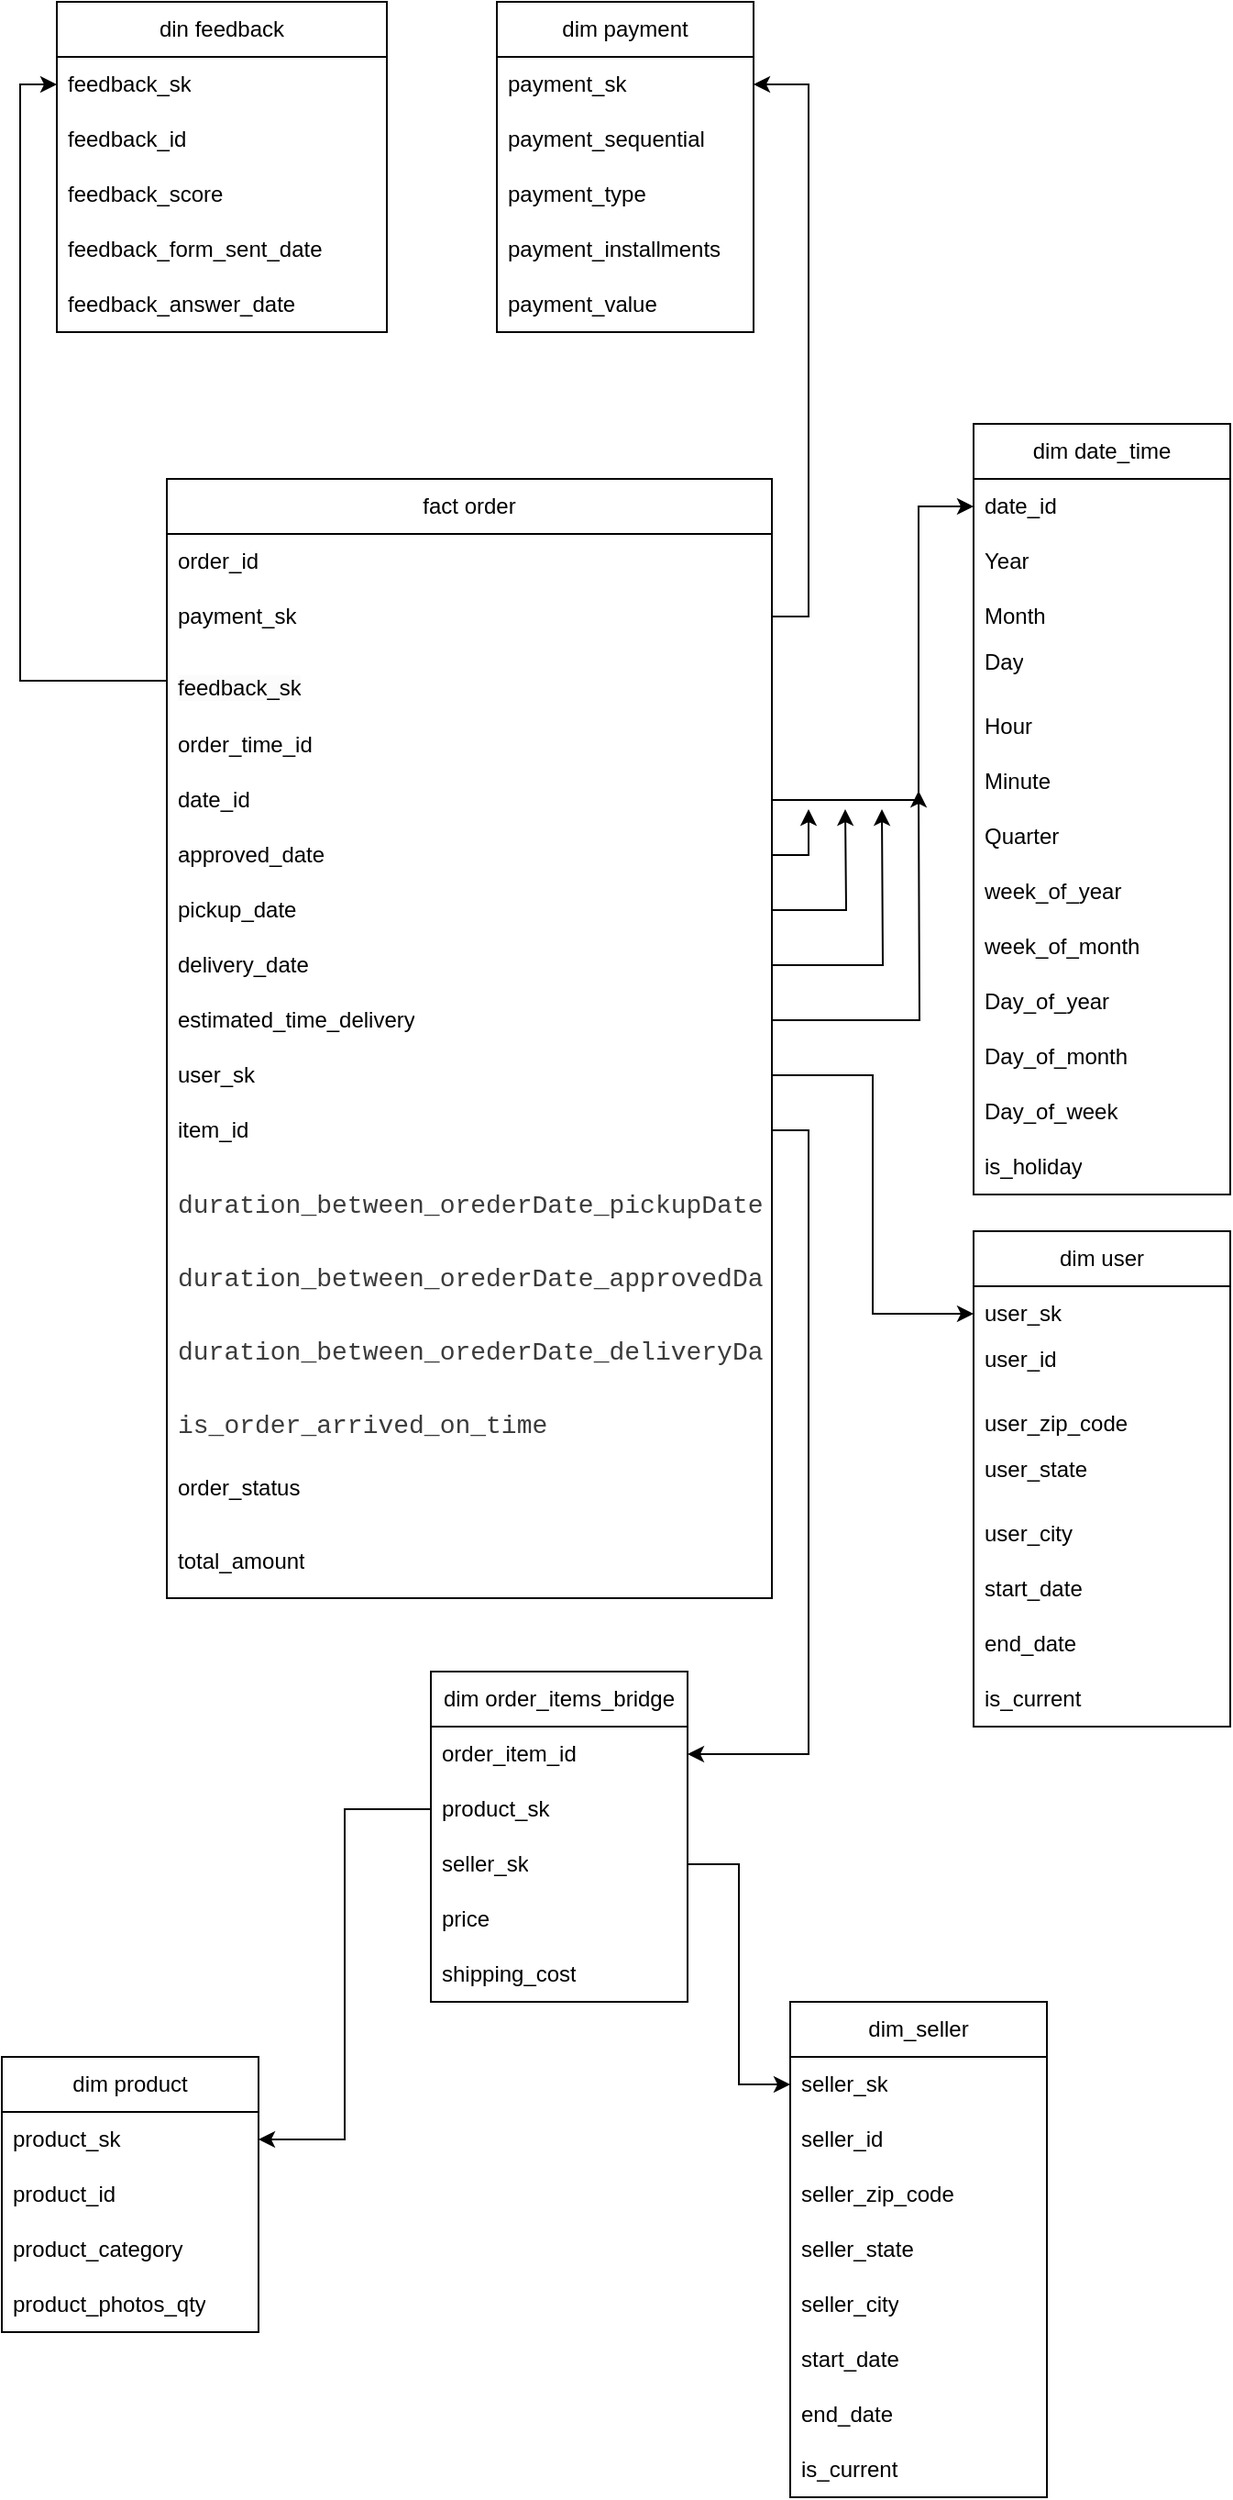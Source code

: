 <mxfile version="24.2.5" type="device">
  <diagram id="C5RBs43oDa-KdzZeNtuy" name="Page-1">
    <mxGraphModel dx="1433" dy="699" grid="1" gridSize="10" guides="1" tooltips="1" connect="1" arrows="1" fold="1" page="1" pageScale="1" pageWidth="827" pageHeight="1169" math="0" shadow="0">
      <root>
        <mxCell id="WIyWlLk6GJQsqaUBKTNV-0" />
        <mxCell id="WIyWlLk6GJQsqaUBKTNV-1" parent="WIyWlLk6GJQsqaUBKTNV-0" />
        <mxCell id="vxMjLgiI8mAMPD8mgiXQ-9" value="dim date_time" style="swimlane;fontStyle=0;childLayout=stackLayout;horizontal=1;startSize=30;horizontalStack=0;resizeParent=1;resizeParentMax=0;resizeLast=0;collapsible=1;marginBottom=0;whiteSpace=wrap;html=1;" vertex="1" parent="WIyWlLk6GJQsqaUBKTNV-1">
          <mxGeometry x="570" y="250" width="140" height="420" as="geometry" />
        </mxCell>
        <mxCell id="vxMjLgiI8mAMPD8mgiXQ-10" value="date_id" style="text;strokeColor=none;fillColor=none;align=left;verticalAlign=middle;spacingLeft=4;spacingRight=4;overflow=hidden;points=[[0,0.5],[1,0.5]];portConstraint=eastwest;rotatable=0;whiteSpace=wrap;html=1;" vertex="1" parent="vxMjLgiI8mAMPD8mgiXQ-9">
          <mxGeometry y="30" width="140" height="30" as="geometry" />
        </mxCell>
        <mxCell id="vxMjLgiI8mAMPD8mgiXQ-11" value="Year" style="text;strokeColor=none;fillColor=none;align=left;verticalAlign=middle;spacingLeft=4;spacingRight=4;overflow=hidden;points=[[0,0.5],[1,0.5]];portConstraint=eastwest;rotatable=0;whiteSpace=wrap;html=1;" vertex="1" parent="vxMjLgiI8mAMPD8mgiXQ-9">
          <mxGeometry y="60" width="140" height="30" as="geometry" />
        </mxCell>
        <mxCell id="vxMjLgiI8mAMPD8mgiXQ-12" value="Month" style="text;strokeColor=none;fillColor=none;align=left;verticalAlign=middle;spacingLeft=4;spacingRight=4;overflow=hidden;points=[[0,0.5],[1,0.5]];portConstraint=eastwest;rotatable=0;whiteSpace=wrap;html=1;" vertex="1" parent="vxMjLgiI8mAMPD8mgiXQ-9">
          <mxGeometry y="90" width="140" height="30" as="geometry" />
        </mxCell>
        <mxCell id="vxMjLgiI8mAMPD8mgiXQ-13" value="Day&lt;div&gt;&lt;br&gt;&lt;/div&gt;" style="text;strokeColor=none;fillColor=none;align=left;verticalAlign=middle;spacingLeft=4;spacingRight=4;overflow=hidden;points=[[0,0.5],[1,0.5]];portConstraint=eastwest;rotatable=0;whiteSpace=wrap;html=1;" vertex="1" parent="vxMjLgiI8mAMPD8mgiXQ-9">
          <mxGeometry y="120" width="140" height="30" as="geometry" />
        </mxCell>
        <mxCell id="vxMjLgiI8mAMPD8mgiXQ-157" value="Hour" style="text;strokeColor=none;fillColor=none;align=left;verticalAlign=middle;spacingLeft=4;spacingRight=4;overflow=hidden;points=[[0,0.5],[1,0.5]];portConstraint=eastwest;rotatable=0;whiteSpace=wrap;html=1;" vertex="1" parent="vxMjLgiI8mAMPD8mgiXQ-9">
          <mxGeometry y="150" width="140" height="30" as="geometry" />
        </mxCell>
        <mxCell id="vxMjLgiI8mAMPD8mgiXQ-158" value="Minute" style="text;strokeColor=none;fillColor=none;align=left;verticalAlign=middle;spacingLeft=4;spacingRight=4;overflow=hidden;points=[[0,0.5],[1,0.5]];portConstraint=eastwest;rotatable=0;whiteSpace=wrap;html=1;" vertex="1" parent="vxMjLgiI8mAMPD8mgiXQ-9">
          <mxGeometry y="180" width="140" height="30" as="geometry" />
        </mxCell>
        <mxCell id="vxMjLgiI8mAMPD8mgiXQ-14" value="Quarter" style="text;strokeColor=none;fillColor=none;align=left;verticalAlign=middle;spacingLeft=4;spacingRight=4;overflow=hidden;points=[[0,0.5],[1,0.5]];portConstraint=eastwest;rotatable=0;whiteSpace=wrap;html=1;" vertex="1" parent="vxMjLgiI8mAMPD8mgiXQ-9">
          <mxGeometry y="210" width="140" height="30" as="geometry" />
        </mxCell>
        <mxCell id="vxMjLgiI8mAMPD8mgiXQ-19" value="week_of_year" style="text;strokeColor=none;fillColor=none;align=left;verticalAlign=middle;spacingLeft=4;spacingRight=4;overflow=hidden;points=[[0,0.5],[1,0.5]];portConstraint=eastwest;rotatable=0;whiteSpace=wrap;html=1;" vertex="1" parent="vxMjLgiI8mAMPD8mgiXQ-9">
          <mxGeometry y="240" width="140" height="30" as="geometry" />
        </mxCell>
        <mxCell id="vxMjLgiI8mAMPD8mgiXQ-20" value="week_of_month" style="text;strokeColor=none;fillColor=none;align=left;verticalAlign=middle;spacingLeft=4;spacingRight=4;overflow=hidden;points=[[0,0.5],[1,0.5]];portConstraint=eastwest;rotatable=0;whiteSpace=wrap;html=1;" vertex="1" parent="vxMjLgiI8mAMPD8mgiXQ-9">
          <mxGeometry y="270" width="140" height="30" as="geometry" />
        </mxCell>
        <mxCell id="vxMjLgiI8mAMPD8mgiXQ-21" value="Day_of_year" style="text;strokeColor=none;fillColor=none;align=left;verticalAlign=middle;spacingLeft=4;spacingRight=4;overflow=hidden;points=[[0,0.5],[1,0.5]];portConstraint=eastwest;rotatable=0;whiteSpace=wrap;html=1;" vertex="1" parent="vxMjLgiI8mAMPD8mgiXQ-9">
          <mxGeometry y="300" width="140" height="30" as="geometry" />
        </mxCell>
        <mxCell id="vxMjLgiI8mAMPD8mgiXQ-15" value="Day_of_month" style="text;strokeColor=none;fillColor=none;align=left;verticalAlign=middle;spacingLeft=4;spacingRight=4;overflow=hidden;points=[[0,0.5],[1,0.5]];portConstraint=eastwest;rotatable=0;whiteSpace=wrap;html=1;" vertex="1" parent="vxMjLgiI8mAMPD8mgiXQ-9">
          <mxGeometry y="330" width="140" height="30" as="geometry" />
        </mxCell>
        <mxCell id="vxMjLgiI8mAMPD8mgiXQ-16" value="Day_of_week" style="text;strokeColor=none;fillColor=none;align=left;verticalAlign=middle;spacingLeft=4;spacingRight=4;overflow=hidden;points=[[0,0.5],[1,0.5]];portConstraint=eastwest;rotatable=0;whiteSpace=wrap;html=1;" vertex="1" parent="vxMjLgiI8mAMPD8mgiXQ-9">
          <mxGeometry y="360" width="140" height="30" as="geometry" />
        </mxCell>
        <mxCell id="vxMjLgiI8mAMPD8mgiXQ-17" value="is_holiday" style="text;strokeColor=none;fillColor=none;align=left;verticalAlign=middle;spacingLeft=4;spacingRight=4;overflow=hidden;points=[[0,0.5],[1,0.5]];portConstraint=eastwest;rotatable=0;whiteSpace=wrap;html=1;" vertex="1" parent="vxMjLgiI8mAMPD8mgiXQ-9">
          <mxGeometry y="390" width="140" height="30" as="geometry" />
        </mxCell>
        <mxCell id="vxMjLgiI8mAMPD8mgiXQ-22" value="dim payment" style="swimlane;fontStyle=0;childLayout=stackLayout;horizontal=1;startSize=30;horizontalStack=0;resizeParent=1;resizeParentMax=0;resizeLast=0;collapsible=1;marginBottom=0;whiteSpace=wrap;html=1;" vertex="1" parent="WIyWlLk6GJQsqaUBKTNV-1">
          <mxGeometry x="310" y="20" width="140" height="180" as="geometry" />
        </mxCell>
        <mxCell id="vxMjLgiI8mAMPD8mgiXQ-23" value="payment_sk" style="text;strokeColor=none;fillColor=none;align=left;verticalAlign=middle;spacingLeft=4;spacingRight=4;overflow=hidden;points=[[0,0.5],[1,0.5]];portConstraint=eastwest;rotatable=0;whiteSpace=wrap;html=1;" vertex="1" parent="vxMjLgiI8mAMPD8mgiXQ-22">
          <mxGeometry y="30" width="140" height="30" as="geometry" />
        </mxCell>
        <mxCell id="vxMjLgiI8mAMPD8mgiXQ-24" value="payment_sequential" style="text;strokeColor=none;fillColor=none;align=left;verticalAlign=middle;spacingLeft=4;spacingRight=4;overflow=hidden;points=[[0,0.5],[1,0.5]];portConstraint=eastwest;rotatable=0;whiteSpace=wrap;html=1;" vertex="1" parent="vxMjLgiI8mAMPD8mgiXQ-22">
          <mxGeometry y="60" width="140" height="30" as="geometry" />
        </mxCell>
        <mxCell id="vxMjLgiI8mAMPD8mgiXQ-25" value="payment_type" style="text;strokeColor=none;fillColor=none;align=left;verticalAlign=middle;spacingLeft=4;spacingRight=4;overflow=hidden;points=[[0,0.5],[1,0.5]];portConstraint=eastwest;rotatable=0;whiteSpace=wrap;html=1;" vertex="1" parent="vxMjLgiI8mAMPD8mgiXQ-22">
          <mxGeometry y="90" width="140" height="30" as="geometry" />
        </mxCell>
        <mxCell id="vxMjLgiI8mAMPD8mgiXQ-29" value="payment_installments" style="text;strokeColor=none;fillColor=none;align=left;verticalAlign=middle;spacingLeft=4;spacingRight=4;overflow=hidden;points=[[0,0.5],[1,0.5]];portConstraint=eastwest;rotatable=0;whiteSpace=wrap;html=1;" vertex="1" parent="vxMjLgiI8mAMPD8mgiXQ-22">
          <mxGeometry y="120" width="140" height="30" as="geometry" />
        </mxCell>
        <mxCell id="vxMjLgiI8mAMPD8mgiXQ-30" value="payment_value" style="text;strokeColor=none;fillColor=none;align=left;verticalAlign=middle;spacingLeft=4;spacingRight=4;overflow=hidden;points=[[0,0.5],[1,0.5]];portConstraint=eastwest;rotatable=0;whiteSpace=wrap;html=1;" vertex="1" parent="vxMjLgiI8mAMPD8mgiXQ-22">
          <mxGeometry y="150" width="140" height="30" as="geometry" />
        </mxCell>
        <mxCell id="vxMjLgiI8mAMPD8mgiXQ-32" value="dim user" style="swimlane;fontStyle=0;childLayout=stackLayout;horizontal=1;startSize=30;horizontalStack=0;resizeParent=1;resizeParentMax=0;resizeLast=0;collapsible=1;marginBottom=0;whiteSpace=wrap;html=1;" vertex="1" parent="WIyWlLk6GJQsqaUBKTNV-1">
          <mxGeometry x="570" y="690" width="140" height="270" as="geometry" />
        </mxCell>
        <mxCell id="vxMjLgiI8mAMPD8mgiXQ-55" style="edgeStyle=orthogonalEdgeStyle;rounded=0;orthogonalLoop=1;jettySize=auto;html=1;exitX=0;exitY=0.5;exitDx=0;exitDy=0;entryX=0;entryY=0.5;entryDx=0;entryDy=0;" edge="1" parent="vxMjLgiI8mAMPD8mgiXQ-32" source="vxMjLgiI8mAMPD8mgiXQ-33" target="vxMjLgiI8mAMPD8mgiXQ-33">
          <mxGeometry relative="1" as="geometry">
            <mxPoint x="-50" y="45" as="targetPoint" />
          </mxGeometry>
        </mxCell>
        <mxCell id="vxMjLgiI8mAMPD8mgiXQ-33" value="user_sk" style="text;strokeColor=none;fillColor=none;align=left;verticalAlign=middle;spacingLeft=4;spacingRight=4;overflow=hidden;points=[[0,0.5],[1,0.5]];portConstraint=eastwest;rotatable=0;whiteSpace=wrap;html=1;" vertex="1" parent="vxMjLgiI8mAMPD8mgiXQ-32">
          <mxGeometry y="30" width="140" height="30" as="geometry" />
        </mxCell>
        <mxCell id="vxMjLgiI8mAMPD8mgiXQ-34" value="user_id&lt;div&gt;&lt;br&gt;&lt;/div&gt;" style="text;strokeColor=none;fillColor=none;align=left;verticalAlign=middle;spacingLeft=4;spacingRight=4;overflow=hidden;points=[[0,0.5],[1,0.5]];portConstraint=eastwest;rotatable=0;whiteSpace=wrap;html=1;" vertex="1" parent="vxMjLgiI8mAMPD8mgiXQ-32">
          <mxGeometry y="60" width="140" height="30" as="geometry" />
        </mxCell>
        <mxCell id="vxMjLgiI8mAMPD8mgiXQ-35" value="user_zip_code" style="text;strokeColor=none;fillColor=none;align=left;verticalAlign=middle;spacingLeft=4;spacingRight=4;overflow=hidden;points=[[0,0.5],[1,0.5]];portConstraint=eastwest;rotatable=0;whiteSpace=wrap;html=1;" vertex="1" parent="vxMjLgiI8mAMPD8mgiXQ-32">
          <mxGeometry y="90" width="140" height="30" as="geometry" />
        </mxCell>
        <mxCell id="vxMjLgiI8mAMPD8mgiXQ-36" value="user_state&lt;div&gt;&lt;br&gt;&lt;/div&gt;" style="text;strokeColor=none;fillColor=none;align=left;verticalAlign=middle;spacingLeft=4;spacingRight=4;overflow=hidden;points=[[0,0.5],[1,0.5]];portConstraint=eastwest;rotatable=0;whiteSpace=wrap;html=1;" vertex="1" parent="vxMjLgiI8mAMPD8mgiXQ-32">
          <mxGeometry y="120" width="140" height="30" as="geometry" />
        </mxCell>
        <mxCell id="vxMjLgiI8mAMPD8mgiXQ-63" value="user_city" style="text;strokeColor=none;fillColor=none;align=left;verticalAlign=middle;spacingLeft=4;spacingRight=4;overflow=hidden;points=[[0,0.5],[1,0.5]];portConstraint=eastwest;rotatable=0;whiteSpace=wrap;html=1;" vertex="1" parent="vxMjLgiI8mAMPD8mgiXQ-32">
          <mxGeometry y="150" width="140" height="30" as="geometry" />
        </mxCell>
        <mxCell id="vxMjLgiI8mAMPD8mgiXQ-37" value="start_date" style="text;strokeColor=none;fillColor=none;align=left;verticalAlign=middle;spacingLeft=4;spacingRight=4;overflow=hidden;points=[[0,0.5],[1,0.5]];portConstraint=eastwest;rotatable=0;whiteSpace=wrap;html=1;" vertex="1" parent="vxMjLgiI8mAMPD8mgiXQ-32">
          <mxGeometry y="180" width="140" height="30" as="geometry" />
        </mxCell>
        <mxCell id="vxMjLgiI8mAMPD8mgiXQ-38" value="end_date" style="text;strokeColor=none;fillColor=none;align=left;verticalAlign=middle;spacingLeft=4;spacingRight=4;overflow=hidden;points=[[0,0.5],[1,0.5]];portConstraint=eastwest;rotatable=0;whiteSpace=wrap;html=1;" vertex="1" parent="vxMjLgiI8mAMPD8mgiXQ-32">
          <mxGeometry y="210" width="140" height="30" as="geometry" />
        </mxCell>
        <mxCell id="vxMjLgiI8mAMPD8mgiXQ-39" value="is_current" style="text;strokeColor=none;fillColor=none;align=left;verticalAlign=middle;spacingLeft=4;spacingRight=4;overflow=hidden;points=[[0,0.5],[1,0.5]];portConstraint=eastwest;rotatable=0;whiteSpace=wrap;html=1;" vertex="1" parent="vxMjLgiI8mAMPD8mgiXQ-32">
          <mxGeometry y="240" width="140" height="30" as="geometry" />
        </mxCell>
        <mxCell id="vxMjLgiI8mAMPD8mgiXQ-44" value="fact order" style="swimlane;fontStyle=0;childLayout=stackLayout;horizontal=1;startSize=30;horizontalStack=0;resizeParent=1;resizeParentMax=0;resizeLast=0;collapsible=1;marginBottom=0;whiteSpace=wrap;html=1;" vertex="1" parent="WIyWlLk6GJQsqaUBKTNV-1">
          <mxGeometry x="130" y="280" width="330" height="610" as="geometry" />
        </mxCell>
        <mxCell id="vxMjLgiI8mAMPD8mgiXQ-45" value="order_id" style="text;strokeColor=none;fillColor=none;align=left;verticalAlign=middle;spacingLeft=4;spacingRight=4;overflow=hidden;points=[[0,0.5],[1,0.5]];portConstraint=eastwest;rotatable=0;whiteSpace=wrap;html=1;" vertex="1" parent="vxMjLgiI8mAMPD8mgiXQ-44">
          <mxGeometry y="30" width="330" height="30" as="geometry" />
        </mxCell>
        <mxCell id="vxMjLgiI8mAMPD8mgiXQ-136" value="payment_sk" style="text;strokeColor=none;fillColor=none;align=left;verticalAlign=middle;spacingLeft=4;spacingRight=4;overflow=hidden;points=[[0,0.5],[1,0.5]];portConstraint=eastwest;rotatable=0;whiteSpace=wrap;html=1;" vertex="1" parent="vxMjLgiI8mAMPD8mgiXQ-44">
          <mxGeometry y="60" width="330" height="30" as="geometry" />
        </mxCell>
        <mxCell id="vxMjLgiI8mAMPD8mgiXQ-49" value="&#xa;&lt;span style=&quot;color: rgb(0, 0, 0); font-family: Helvetica; font-size: 12px; font-style: normal; font-variant-ligatures: normal; font-variant-caps: normal; font-weight: 400; letter-spacing: normal; orphans: 2; text-align: left; text-indent: 0px; text-transform: none; widows: 2; word-spacing: 0px; -webkit-text-stroke-width: 0px; white-space: normal; background-color: rgb(251, 251, 251); text-decoration-thickness: initial; text-decoration-style: initial; text-decoration-color: initial; display: inline !important; float: none;&quot;&gt;feedback_sk&lt;/span&gt;&#xa;&#xa;" style="text;strokeColor=none;fillColor=none;align=left;verticalAlign=middle;spacingLeft=4;spacingRight=4;overflow=hidden;points=[[0,0.5],[1,0.5]];portConstraint=eastwest;rotatable=0;whiteSpace=wrap;html=1;" vertex="1" parent="vxMjLgiI8mAMPD8mgiXQ-44">
          <mxGeometry y="90" width="330" height="40" as="geometry" />
        </mxCell>
        <mxCell id="vxMjLgiI8mAMPD8mgiXQ-138" value="order_time_id" style="text;strokeColor=none;fillColor=none;align=left;verticalAlign=middle;spacingLeft=4;spacingRight=4;overflow=hidden;points=[[0,0.5],[1,0.5]];portConstraint=eastwest;rotatable=0;whiteSpace=wrap;html=1;" vertex="1" parent="vxMjLgiI8mAMPD8mgiXQ-44">
          <mxGeometry y="130" width="330" height="30" as="geometry" />
        </mxCell>
        <mxCell id="vxMjLgiI8mAMPD8mgiXQ-66" value="date_id" style="text;strokeColor=none;fillColor=none;align=left;verticalAlign=middle;spacingLeft=4;spacingRight=4;overflow=hidden;points=[[0,0.5],[1,0.5]];portConstraint=eastwest;rotatable=0;whiteSpace=wrap;html=1;" vertex="1" parent="vxMjLgiI8mAMPD8mgiXQ-44">
          <mxGeometry y="160" width="330" height="30" as="geometry" />
        </mxCell>
        <mxCell id="vxMjLgiI8mAMPD8mgiXQ-149" style="edgeStyle=orthogonalEdgeStyle;rounded=0;orthogonalLoop=1;jettySize=auto;html=1;exitX=1;exitY=0.5;exitDx=0;exitDy=0;" edge="1" parent="vxMjLgiI8mAMPD8mgiXQ-44" source="vxMjLgiI8mAMPD8mgiXQ-67">
          <mxGeometry relative="1" as="geometry">
            <mxPoint x="350" y="180" as="targetPoint" />
          </mxGeometry>
        </mxCell>
        <mxCell id="vxMjLgiI8mAMPD8mgiXQ-67" value="approved_date" style="text;strokeColor=none;fillColor=none;align=left;verticalAlign=middle;spacingLeft=4;spacingRight=4;overflow=hidden;points=[[0,0.5],[1,0.5]];portConstraint=eastwest;rotatable=0;whiteSpace=wrap;html=1;" vertex="1" parent="vxMjLgiI8mAMPD8mgiXQ-44">
          <mxGeometry y="190" width="330" height="30" as="geometry" />
        </mxCell>
        <mxCell id="vxMjLgiI8mAMPD8mgiXQ-150" style="edgeStyle=orthogonalEdgeStyle;rounded=0;orthogonalLoop=1;jettySize=auto;html=1;exitX=1;exitY=0.5;exitDx=0;exitDy=0;" edge="1" parent="vxMjLgiI8mAMPD8mgiXQ-44" source="vxMjLgiI8mAMPD8mgiXQ-70">
          <mxGeometry relative="1" as="geometry">
            <mxPoint x="370" y="180" as="targetPoint" />
          </mxGeometry>
        </mxCell>
        <mxCell id="vxMjLgiI8mAMPD8mgiXQ-70" value="pickup_date" style="text;strokeColor=none;fillColor=none;align=left;verticalAlign=middle;spacingLeft=4;spacingRight=4;overflow=hidden;points=[[0,0.5],[1,0.5]];portConstraint=eastwest;rotatable=0;whiteSpace=wrap;html=1;" vertex="1" parent="vxMjLgiI8mAMPD8mgiXQ-44">
          <mxGeometry y="220" width="330" height="30" as="geometry" />
        </mxCell>
        <mxCell id="vxMjLgiI8mAMPD8mgiXQ-151" style="edgeStyle=orthogonalEdgeStyle;rounded=0;orthogonalLoop=1;jettySize=auto;html=1;exitX=1;exitY=0.5;exitDx=0;exitDy=0;" edge="1" parent="vxMjLgiI8mAMPD8mgiXQ-44" source="vxMjLgiI8mAMPD8mgiXQ-71">
          <mxGeometry relative="1" as="geometry">
            <mxPoint x="390" y="180" as="targetPoint" />
          </mxGeometry>
        </mxCell>
        <mxCell id="vxMjLgiI8mAMPD8mgiXQ-71" value="delivery_date" style="text;strokeColor=none;fillColor=none;align=left;verticalAlign=middle;spacingLeft=4;spacingRight=4;overflow=hidden;points=[[0,0.5],[1,0.5]];portConstraint=eastwest;rotatable=0;whiteSpace=wrap;html=1;" vertex="1" parent="vxMjLgiI8mAMPD8mgiXQ-44">
          <mxGeometry y="250" width="330" height="30" as="geometry" />
        </mxCell>
        <mxCell id="vxMjLgiI8mAMPD8mgiXQ-152" style="edgeStyle=orthogonalEdgeStyle;rounded=0;orthogonalLoop=1;jettySize=auto;html=1;exitX=1;exitY=0.5;exitDx=0;exitDy=0;" edge="1" parent="vxMjLgiI8mAMPD8mgiXQ-44" source="vxMjLgiI8mAMPD8mgiXQ-72">
          <mxGeometry relative="1" as="geometry">
            <mxPoint x="410" y="170" as="targetPoint" />
          </mxGeometry>
        </mxCell>
        <mxCell id="vxMjLgiI8mAMPD8mgiXQ-72" value="estimated_time_delivery" style="text;strokeColor=none;fillColor=none;align=left;verticalAlign=middle;spacingLeft=4;spacingRight=4;overflow=hidden;points=[[0,0.5],[1,0.5]];portConstraint=eastwest;rotatable=0;whiteSpace=wrap;html=1;" vertex="1" parent="vxMjLgiI8mAMPD8mgiXQ-44">
          <mxGeometry y="280" width="330" height="30" as="geometry" />
        </mxCell>
        <mxCell id="vxMjLgiI8mAMPD8mgiXQ-48" value="user_sk" style="text;strokeColor=none;fillColor=none;align=left;verticalAlign=middle;spacingLeft=4;spacingRight=4;overflow=hidden;points=[[0,0.5],[1,0.5]];portConstraint=eastwest;rotatable=0;whiteSpace=wrap;html=1;" vertex="1" parent="vxMjLgiI8mAMPD8mgiXQ-44">
          <mxGeometry y="310" width="330" height="30" as="geometry" />
        </mxCell>
        <mxCell id="vxMjLgiI8mAMPD8mgiXQ-59" value="item_id" style="text;strokeColor=none;fillColor=none;align=left;verticalAlign=middle;spacingLeft=4;spacingRight=4;overflow=hidden;points=[[0,0.5],[1,0.5]];portConstraint=eastwest;rotatable=0;whiteSpace=wrap;html=1;" vertex="1" parent="vxMjLgiI8mAMPD8mgiXQ-44">
          <mxGeometry y="340" width="330" height="30" as="geometry" />
        </mxCell>
        <mxCell id="vxMjLgiI8mAMPD8mgiXQ-61" value="&lt;br&gt;&lt;div style=&quot;color: #3b3b3b;background-color: #ffffff;font-family: Consolas, &#39;Courier New&#39;, monospace;font-weight: normal;font-size: 14px;line-height: 19px;white-space: pre;&quot;&gt;&lt;div&gt;&lt;span style=&quot;color: #3b3b3b;&quot;&gt;duration_between_orederDate_pickupDate&lt;/span&gt;&lt;/div&gt;&lt;div&gt;&lt;span style=&quot;color: #3b3b3b;&quot;&gt;&lt;/span&gt;&lt;/div&gt;&lt;/div&gt;&lt;div&gt;&lt;br/&gt;&lt;/div&gt;" style="text;strokeColor=none;fillColor=none;align=left;verticalAlign=middle;spacingLeft=4;spacingRight=4;overflow=hidden;points=[[0,0.5],[1,0.5]];portConstraint=eastwest;rotatable=0;whiteSpace=wrap;html=1;" vertex="1" parent="vxMjLgiI8mAMPD8mgiXQ-44">
          <mxGeometry y="370" width="330" height="40" as="geometry" />
        </mxCell>
        <mxCell id="vxMjLgiI8mAMPD8mgiXQ-60" value="&lt;br&gt;&lt;div style=&quot;color: #3b3b3b;background-color: #ffffff;font-family: Consolas, &#39;Courier New&#39;, monospace;font-weight: normal;font-size: 14px;line-height: 19px;white-space: pre;&quot;&gt;&lt;div&gt;&lt;span style=&quot;color: #3b3b3b;&quot;&gt;duration_between_orederDate_approvedDate&lt;/span&gt;&lt;/div&gt;&lt;/div&gt;&lt;div&gt;&lt;br/&gt;&lt;/div&gt;" style="text;strokeColor=none;fillColor=none;align=left;verticalAlign=middle;spacingLeft=4;spacingRight=4;overflow=hidden;points=[[0,0.5],[1,0.5]];portConstraint=eastwest;rotatable=0;whiteSpace=wrap;html=1;" vertex="1" parent="vxMjLgiI8mAMPD8mgiXQ-44">
          <mxGeometry y="410" width="330" height="40" as="geometry" />
        </mxCell>
        <mxCell id="vxMjLgiI8mAMPD8mgiXQ-76" value="&lt;br&gt;&lt;div style=&quot;color: #3b3b3b;background-color: #ffffff;font-family: Consolas, &#39;Courier New&#39;, monospace;font-weight: normal;font-size: 14px;line-height: 19px;white-space: pre;&quot;&gt;&lt;div&gt;&lt;span style=&quot;color: #3b3b3b;&quot;&gt;duration_between_orederDate_deliveryDate&lt;/span&gt;&lt;/div&gt;&lt;/div&gt;&lt;div&gt;&lt;br/&gt;&lt;/div&gt;" style="text;strokeColor=none;fillColor=none;align=left;verticalAlign=middle;spacingLeft=4;spacingRight=4;overflow=hidden;points=[[0,0.5],[1,0.5]];portConstraint=eastwest;rotatable=0;whiteSpace=wrap;html=1;" vertex="1" parent="vxMjLgiI8mAMPD8mgiXQ-44">
          <mxGeometry y="450" width="330" height="40" as="geometry" />
        </mxCell>
        <mxCell id="vxMjLgiI8mAMPD8mgiXQ-77" value="&#xa;&lt;div style=&quot;color: #3b3b3b;background-color: #ffffff;font-family: Consolas, &#39;Courier New&#39;, monospace;font-weight: normal;font-size: 14px;line-height: 19px;white-space: pre;&quot;&gt;&lt;div&gt;&lt;span style=&quot;color: #3b3b3b;&quot;&gt;is_order_arrived_on_time&lt;/span&gt;&lt;/div&gt;&lt;/div&gt;&#xa;&#xa;" style="text;strokeColor=none;fillColor=none;align=left;verticalAlign=middle;spacingLeft=4;spacingRight=4;overflow=hidden;points=[[0,0.5],[1,0.5]];portConstraint=eastwest;rotatable=0;whiteSpace=wrap;html=1;" vertex="1" parent="vxMjLgiI8mAMPD8mgiXQ-44">
          <mxGeometry y="490" width="330" height="40" as="geometry" />
        </mxCell>
        <mxCell id="vxMjLgiI8mAMPD8mgiXQ-78" value="order_status" style="text;strokeColor=none;fillColor=none;align=left;verticalAlign=middle;spacingLeft=4;spacingRight=4;overflow=hidden;points=[[0,0.5],[1,0.5]];portConstraint=eastwest;rotatable=0;whiteSpace=wrap;html=1;" vertex="1" parent="vxMjLgiI8mAMPD8mgiXQ-44">
          <mxGeometry y="530" width="330" height="40" as="geometry" />
        </mxCell>
        <mxCell id="vxMjLgiI8mAMPD8mgiXQ-62" value="total_amount" style="text;strokeColor=none;fillColor=none;align=left;verticalAlign=middle;spacingLeft=4;spacingRight=4;overflow=hidden;points=[[0,0.5],[1,0.5]];portConstraint=eastwest;rotatable=0;whiteSpace=wrap;html=1;" vertex="1" parent="vxMjLgiI8mAMPD8mgiXQ-44">
          <mxGeometry y="570" width="330" height="40" as="geometry" />
        </mxCell>
        <mxCell id="vxMjLgiI8mAMPD8mgiXQ-79" value="din feedback" style="swimlane;fontStyle=0;childLayout=stackLayout;horizontal=1;startSize=30;horizontalStack=0;resizeParent=1;resizeParentMax=0;resizeLast=0;collapsible=1;marginBottom=0;whiteSpace=wrap;html=1;" vertex="1" parent="WIyWlLk6GJQsqaUBKTNV-1">
          <mxGeometry x="70" y="20" width="180" height="180" as="geometry" />
        </mxCell>
        <mxCell id="vxMjLgiI8mAMPD8mgiXQ-80" value="feedback_sk" style="text;strokeColor=none;fillColor=none;align=left;verticalAlign=middle;spacingLeft=4;spacingRight=4;overflow=hidden;points=[[0,0.5],[1,0.5]];portConstraint=eastwest;rotatable=0;whiteSpace=wrap;html=1;" vertex="1" parent="vxMjLgiI8mAMPD8mgiXQ-79">
          <mxGeometry y="30" width="180" height="30" as="geometry" />
        </mxCell>
        <mxCell id="vxMjLgiI8mAMPD8mgiXQ-81" value="feedback_id" style="text;strokeColor=none;fillColor=none;align=left;verticalAlign=middle;spacingLeft=4;spacingRight=4;overflow=hidden;points=[[0,0.5],[1,0.5]];portConstraint=eastwest;rotatable=0;whiteSpace=wrap;html=1;" vertex="1" parent="vxMjLgiI8mAMPD8mgiXQ-79">
          <mxGeometry y="60" width="180" height="30" as="geometry" />
        </mxCell>
        <mxCell id="vxMjLgiI8mAMPD8mgiXQ-82" value="feedback_score" style="text;strokeColor=none;fillColor=none;align=left;verticalAlign=middle;spacingLeft=4;spacingRight=4;overflow=hidden;points=[[0,0.5],[1,0.5]];portConstraint=eastwest;rotatable=0;whiteSpace=wrap;html=1;" vertex="1" parent="vxMjLgiI8mAMPD8mgiXQ-79">
          <mxGeometry y="90" width="180" height="30" as="geometry" />
        </mxCell>
        <mxCell id="vxMjLgiI8mAMPD8mgiXQ-83" value="feedback_form_sent_date" style="text;strokeColor=none;fillColor=none;align=left;verticalAlign=middle;spacingLeft=4;spacingRight=4;overflow=hidden;points=[[0,0.5],[1,0.5]];portConstraint=eastwest;rotatable=0;whiteSpace=wrap;html=1;" vertex="1" parent="vxMjLgiI8mAMPD8mgiXQ-79">
          <mxGeometry y="120" width="180" height="30" as="geometry" />
        </mxCell>
        <mxCell id="vxMjLgiI8mAMPD8mgiXQ-84" value="feedback_answer_date" style="text;strokeColor=none;fillColor=none;align=left;verticalAlign=middle;spacingLeft=4;spacingRight=4;overflow=hidden;points=[[0,0.5],[1,0.5]];portConstraint=eastwest;rotatable=0;whiteSpace=wrap;html=1;" vertex="1" parent="vxMjLgiI8mAMPD8mgiXQ-79">
          <mxGeometry y="150" width="180" height="30" as="geometry" />
        </mxCell>
        <mxCell id="vxMjLgiI8mAMPD8mgiXQ-99" value="dim order_items_bridge" style="swimlane;fontStyle=0;childLayout=stackLayout;horizontal=1;startSize=30;horizontalStack=0;resizeParent=1;resizeParentMax=0;resizeLast=0;collapsible=1;marginBottom=0;whiteSpace=wrap;html=1;" vertex="1" parent="WIyWlLk6GJQsqaUBKTNV-1">
          <mxGeometry x="274" y="930" width="140" height="180" as="geometry" />
        </mxCell>
        <mxCell id="vxMjLgiI8mAMPD8mgiXQ-100" value="order_item_id" style="text;strokeColor=none;fillColor=none;align=left;verticalAlign=middle;spacingLeft=4;spacingRight=4;overflow=hidden;points=[[0,0.5],[1,0.5]];portConstraint=eastwest;rotatable=0;whiteSpace=wrap;html=1;" vertex="1" parent="vxMjLgiI8mAMPD8mgiXQ-99">
          <mxGeometry y="30" width="140" height="30" as="geometry" />
        </mxCell>
        <mxCell id="vxMjLgiI8mAMPD8mgiXQ-101" value="product_sk" style="text;strokeColor=none;fillColor=none;align=left;verticalAlign=middle;spacingLeft=4;spacingRight=4;overflow=hidden;points=[[0,0.5],[1,0.5]];portConstraint=eastwest;rotatable=0;whiteSpace=wrap;html=1;" vertex="1" parent="vxMjLgiI8mAMPD8mgiXQ-99">
          <mxGeometry y="60" width="140" height="30" as="geometry" />
        </mxCell>
        <mxCell id="vxMjLgiI8mAMPD8mgiXQ-102" value="seller_sk" style="text;strokeColor=none;fillColor=none;align=left;verticalAlign=middle;spacingLeft=4;spacingRight=4;overflow=hidden;points=[[0,0.5],[1,0.5]];portConstraint=eastwest;rotatable=0;whiteSpace=wrap;html=1;" vertex="1" parent="vxMjLgiI8mAMPD8mgiXQ-99">
          <mxGeometry y="90" width="140" height="30" as="geometry" />
        </mxCell>
        <mxCell id="vxMjLgiI8mAMPD8mgiXQ-103" value="price" style="text;strokeColor=none;fillColor=none;align=left;verticalAlign=middle;spacingLeft=4;spacingRight=4;overflow=hidden;points=[[0,0.5],[1,0.5]];portConstraint=eastwest;rotatable=0;whiteSpace=wrap;html=1;" vertex="1" parent="vxMjLgiI8mAMPD8mgiXQ-99">
          <mxGeometry y="120" width="140" height="30" as="geometry" />
        </mxCell>
        <mxCell id="vxMjLgiI8mAMPD8mgiXQ-104" value="shipping_cost" style="text;strokeColor=none;fillColor=none;align=left;verticalAlign=middle;spacingLeft=4;spacingRight=4;overflow=hidden;points=[[0,0.5],[1,0.5]];portConstraint=eastwest;rotatable=0;whiteSpace=wrap;html=1;" vertex="1" parent="vxMjLgiI8mAMPD8mgiXQ-99">
          <mxGeometry y="150" width="140" height="30" as="geometry" />
        </mxCell>
        <mxCell id="vxMjLgiI8mAMPD8mgiXQ-105" value="dim product" style="swimlane;fontStyle=0;childLayout=stackLayout;horizontal=1;startSize=30;horizontalStack=0;resizeParent=1;resizeParentMax=0;resizeLast=0;collapsible=1;marginBottom=0;whiteSpace=wrap;html=1;" vertex="1" parent="WIyWlLk6GJQsqaUBKTNV-1">
          <mxGeometry x="40" y="1140" width="140" height="150" as="geometry" />
        </mxCell>
        <mxCell id="vxMjLgiI8mAMPD8mgiXQ-106" value="product_sk" style="text;strokeColor=none;fillColor=none;align=left;verticalAlign=middle;spacingLeft=4;spacingRight=4;overflow=hidden;points=[[0,0.5],[1,0.5]];portConstraint=eastwest;rotatable=0;whiteSpace=wrap;html=1;" vertex="1" parent="vxMjLgiI8mAMPD8mgiXQ-105">
          <mxGeometry y="30" width="140" height="30" as="geometry" />
        </mxCell>
        <mxCell id="vxMjLgiI8mAMPD8mgiXQ-107" value="product_id" style="text;strokeColor=none;fillColor=none;align=left;verticalAlign=middle;spacingLeft=4;spacingRight=4;overflow=hidden;points=[[0,0.5],[1,0.5]];portConstraint=eastwest;rotatable=0;whiteSpace=wrap;html=1;" vertex="1" parent="vxMjLgiI8mAMPD8mgiXQ-105">
          <mxGeometry y="60" width="140" height="30" as="geometry" />
        </mxCell>
        <mxCell id="vxMjLgiI8mAMPD8mgiXQ-113" value="product_category" style="text;strokeColor=none;fillColor=none;align=left;verticalAlign=middle;spacingLeft=4;spacingRight=4;overflow=hidden;points=[[0,0.5],[1,0.5]];portConstraint=eastwest;rotatable=0;whiteSpace=wrap;html=1;" vertex="1" parent="vxMjLgiI8mAMPD8mgiXQ-105">
          <mxGeometry y="90" width="140" height="30" as="geometry" />
        </mxCell>
        <mxCell id="vxMjLgiI8mAMPD8mgiXQ-108" value="product_photos_qty" style="text;strokeColor=none;fillColor=none;align=left;verticalAlign=middle;spacingLeft=4;spacingRight=4;overflow=hidden;points=[[0,0.5],[1,0.5]];portConstraint=eastwest;rotatable=0;whiteSpace=wrap;html=1;" vertex="1" parent="vxMjLgiI8mAMPD8mgiXQ-105">
          <mxGeometry y="120" width="140" height="30" as="geometry" />
        </mxCell>
        <mxCell id="vxMjLgiI8mAMPD8mgiXQ-124" value="dim_seller" style="swimlane;fontStyle=0;childLayout=stackLayout;horizontal=1;startSize=30;horizontalStack=0;resizeParent=1;resizeParentMax=0;resizeLast=0;collapsible=1;marginBottom=0;whiteSpace=wrap;html=1;" vertex="1" parent="WIyWlLk6GJQsqaUBKTNV-1">
          <mxGeometry x="470" y="1110" width="140" height="270" as="geometry" />
        </mxCell>
        <mxCell id="vxMjLgiI8mAMPD8mgiXQ-125" style="edgeStyle=orthogonalEdgeStyle;rounded=0;orthogonalLoop=1;jettySize=auto;html=1;exitX=0;exitY=0.5;exitDx=0;exitDy=0;entryX=0;entryY=0.5;entryDx=0;entryDy=0;" edge="1" parent="vxMjLgiI8mAMPD8mgiXQ-124" source="vxMjLgiI8mAMPD8mgiXQ-126" target="vxMjLgiI8mAMPD8mgiXQ-126">
          <mxGeometry relative="1" as="geometry">
            <mxPoint x="-50" y="45" as="targetPoint" />
          </mxGeometry>
        </mxCell>
        <mxCell id="vxMjLgiI8mAMPD8mgiXQ-126" value="seller_sk" style="text;strokeColor=none;fillColor=none;align=left;verticalAlign=middle;spacingLeft=4;spacingRight=4;overflow=hidden;points=[[0,0.5],[1,0.5]];portConstraint=eastwest;rotatable=0;whiteSpace=wrap;html=1;" vertex="1" parent="vxMjLgiI8mAMPD8mgiXQ-124">
          <mxGeometry y="30" width="140" height="30" as="geometry" />
        </mxCell>
        <mxCell id="vxMjLgiI8mAMPD8mgiXQ-127" value="seller_id" style="text;strokeColor=none;fillColor=none;align=left;verticalAlign=middle;spacingLeft=4;spacingRight=4;overflow=hidden;points=[[0,0.5],[1,0.5]];portConstraint=eastwest;rotatable=0;whiteSpace=wrap;html=1;" vertex="1" parent="vxMjLgiI8mAMPD8mgiXQ-124">
          <mxGeometry y="60" width="140" height="30" as="geometry" />
        </mxCell>
        <mxCell id="vxMjLgiI8mAMPD8mgiXQ-128" value="seller_zip_code" style="text;strokeColor=none;fillColor=none;align=left;verticalAlign=middle;spacingLeft=4;spacingRight=4;overflow=hidden;points=[[0,0.5],[1,0.5]];portConstraint=eastwest;rotatable=0;whiteSpace=wrap;html=1;" vertex="1" parent="vxMjLgiI8mAMPD8mgiXQ-124">
          <mxGeometry y="90" width="140" height="30" as="geometry" />
        </mxCell>
        <mxCell id="vxMjLgiI8mAMPD8mgiXQ-129" value="seller_state" style="text;strokeColor=none;fillColor=none;align=left;verticalAlign=middle;spacingLeft=4;spacingRight=4;overflow=hidden;points=[[0,0.5],[1,0.5]];portConstraint=eastwest;rotatable=0;whiteSpace=wrap;html=1;" vertex="1" parent="vxMjLgiI8mAMPD8mgiXQ-124">
          <mxGeometry y="120" width="140" height="30" as="geometry" />
        </mxCell>
        <mxCell id="vxMjLgiI8mAMPD8mgiXQ-130" value="seller_city" style="text;strokeColor=none;fillColor=none;align=left;verticalAlign=middle;spacingLeft=4;spacingRight=4;overflow=hidden;points=[[0,0.5],[1,0.5]];portConstraint=eastwest;rotatable=0;whiteSpace=wrap;html=1;" vertex="1" parent="vxMjLgiI8mAMPD8mgiXQ-124">
          <mxGeometry y="150" width="140" height="30" as="geometry" />
        </mxCell>
        <mxCell id="vxMjLgiI8mAMPD8mgiXQ-132" value="start_date" style="text;strokeColor=none;fillColor=none;align=left;verticalAlign=middle;spacingLeft=4;spacingRight=4;overflow=hidden;points=[[0,0.5],[1,0.5]];portConstraint=eastwest;rotatable=0;whiteSpace=wrap;html=1;" vertex="1" parent="vxMjLgiI8mAMPD8mgiXQ-124">
          <mxGeometry y="180" width="140" height="30" as="geometry" />
        </mxCell>
        <mxCell id="vxMjLgiI8mAMPD8mgiXQ-133" value="end_date" style="text;strokeColor=none;fillColor=none;align=left;verticalAlign=middle;spacingLeft=4;spacingRight=4;overflow=hidden;points=[[0,0.5],[1,0.5]];portConstraint=eastwest;rotatable=0;whiteSpace=wrap;html=1;" vertex="1" parent="vxMjLgiI8mAMPD8mgiXQ-124">
          <mxGeometry y="210" width="140" height="30" as="geometry" />
        </mxCell>
        <mxCell id="vxMjLgiI8mAMPD8mgiXQ-134" value="is_current" style="text;strokeColor=none;fillColor=none;align=left;verticalAlign=middle;spacingLeft=4;spacingRight=4;overflow=hidden;points=[[0,0.5],[1,0.5]];portConstraint=eastwest;rotatable=0;whiteSpace=wrap;html=1;" vertex="1" parent="vxMjLgiI8mAMPD8mgiXQ-124">
          <mxGeometry y="240" width="140" height="30" as="geometry" />
        </mxCell>
        <mxCell id="vxMjLgiI8mAMPD8mgiXQ-143" style="edgeStyle=orthogonalEdgeStyle;rounded=0;orthogonalLoop=1;jettySize=auto;html=1;exitX=0;exitY=0.5;exitDx=0;exitDy=0;entryX=1;entryY=0.5;entryDx=0;entryDy=0;" edge="1" parent="WIyWlLk6GJQsqaUBKTNV-1" source="vxMjLgiI8mAMPD8mgiXQ-101" target="vxMjLgiI8mAMPD8mgiXQ-106">
          <mxGeometry relative="1" as="geometry">
            <mxPoint x="240" y="1190" as="targetPoint" />
          </mxGeometry>
        </mxCell>
        <mxCell id="vxMjLgiI8mAMPD8mgiXQ-144" style="edgeStyle=orthogonalEdgeStyle;rounded=0;orthogonalLoop=1;jettySize=auto;html=1;exitX=1;exitY=0.5;exitDx=0;exitDy=0;entryX=0;entryY=0.5;entryDx=0;entryDy=0;" edge="1" parent="WIyWlLk6GJQsqaUBKTNV-1" source="vxMjLgiI8mAMPD8mgiXQ-102" target="vxMjLgiI8mAMPD8mgiXQ-126">
          <mxGeometry relative="1" as="geometry" />
        </mxCell>
        <mxCell id="vxMjLgiI8mAMPD8mgiXQ-145" style="edgeStyle=orthogonalEdgeStyle;rounded=0;orthogonalLoop=1;jettySize=auto;html=1;exitX=1;exitY=0.5;exitDx=0;exitDy=0;entryX=1;entryY=0.5;entryDx=0;entryDy=0;" edge="1" parent="WIyWlLk6GJQsqaUBKTNV-1" source="vxMjLgiI8mAMPD8mgiXQ-136" target="vxMjLgiI8mAMPD8mgiXQ-23">
          <mxGeometry relative="1" as="geometry">
            <mxPoint x="490" y="180" as="targetPoint" />
          </mxGeometry>
        </mxCell>
        <mxCell id="vxMjLgiI8mAMPD8mgiXQ-146" style="edgeStyle=orthogonalEdgeStyle;rounded=0;orthogonalLoop=1;jettySize=auto;html=1;exitX=0;exitY=0.5;exitDx=0;exitDy=0;entryX=0;entryY=0.5;entryDx=0;entryDy=0;" edge="1" parent="WIyWlLk6GJQsqaUBKTNV-1" source="vxMjLgiI8mAMPD8mgiXQ-49" target="vxMjLgiI8mAMPD8mgiXQ-80">
          <mxGeometry relative="1" as="geometry" />
        </mxCell>
        <mxCell id="vxMjLgiI8mAMPD8mgiXQ-148" style="edgeStyle=orthogonalEdgeStyle;rounded=0;orthogonalLoop=1;jettySize=auto;html=1;exitX=1;exitY=0.5;exitDx=0;exitDy=0;entryX=0;entryY=0.5;entryDx=0;entryDy=0;" edge="1" parent="WIyWlLk6GJQsqaUBKTNV-1" source="vxMjLgiI8mAMPD8mgiXQ-66" target="vxMjLgiI8mAMPD8mgiXQ-10">
          <mxGeometry relative="1" as="geometry">
            <Array as="points">
              <mxPoint x="540" y="455" />
              <mxPoint x="540" y="295" />
            </Array>
          </mxGeometry>
        </mxCell>
        <mxCell id="vxMjLgiI8mAMPD8mgiXQ-153" style="edgeStyle=orthogonalEdgeStyle;rounded=0;orthogonalLoop=1;jettySize=auto;html=1;exitX=1;exitY=0.5;exitDx=0;exitDy=0;" edge="1" parent="WIyWlLk6GJQsqaUBKTNV-1" source="vxMjLgiI8mAMPD8mgiXQ-48" target="vxMjLgiI8mAMPD8mgiXQ-33">
          <mxGeometry relative="1" as="geometry" />
        </mxCell>
        <mxCell id="vxMjLgiI8mAMPD8mgiXQ-154" style="edgeStyle=orthogonalEdgeStyle;rounded=0;orthogonalLoop=1;jettySize=auto;html=1;exitX=1;exitY=0.5;exitDx=0;exitDy=0;entryX=1;entryY=0.5;entryDx=0;entryDy=0;" edge="1" parent="WIyWlLk6GJQsqaUBKTNV-1" source="vxMjLgiI8mAMPD8mgiXQ-59" target="vxMjLgiI8mAMPD8mgiXQ-100">
          <mxGeometry relative="1" as="geometry" />
        </mxCell>
      </root>
    </mxGraphModel>
  </diagram>
</mxfile>
